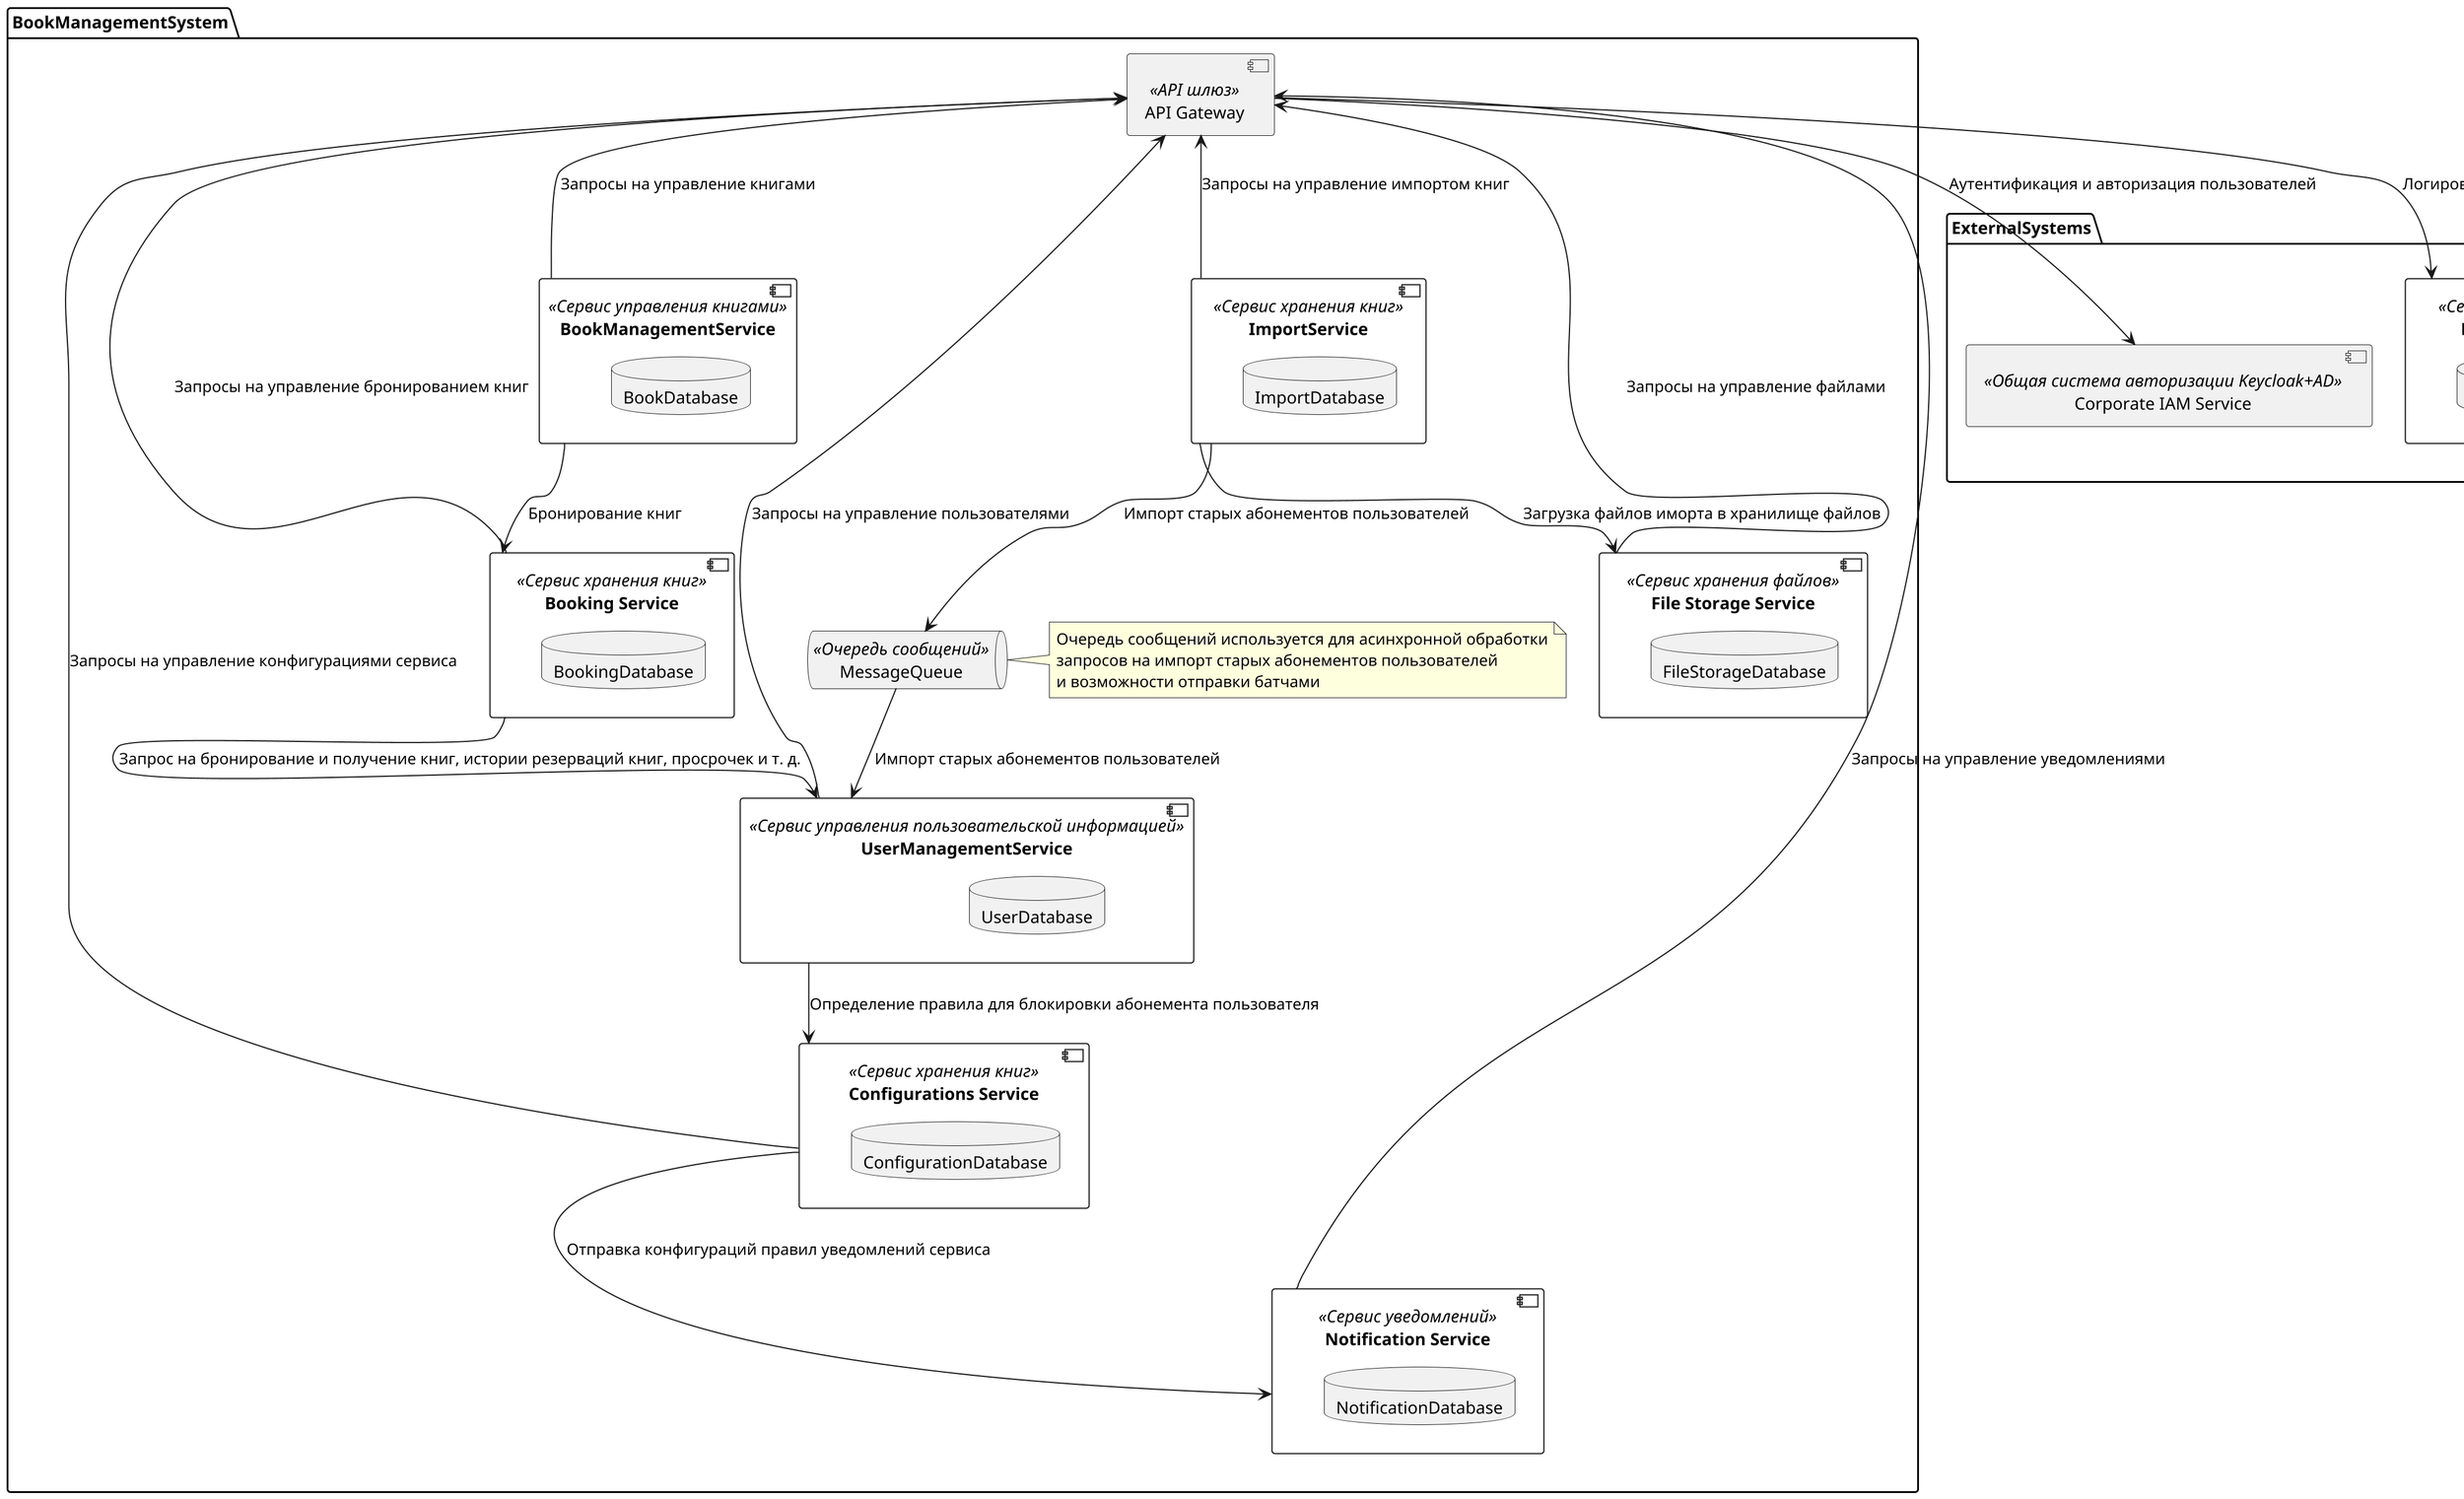 @startuml BookService System Design

scale 2

namespace BookManagementSystem {
    component "BookManagementService" as bms <<Сервис управления книгами>> {
        database BookDatabase {

        }
    }

    component "UserManagementService" as ums <<Сервис управления пользовательской информацией>> {
        database UserDatabase {

        }
    }

    component "ImportService" as import <<Сервис хранения книг>> {
        database ImportDatabase {

        }
    }

    component "Booking Service" as booking <<Сервис хранения книг>> {
        database BookingDatabase {

        }
    }

    component "Configurations Service" as configs <<Сервис хранения книг>> {
        database ConfigurationDatabase {

        }
    }
    component "Notification Service" as notifications <<Сервис уведомлений>> {
        database NotificationDatabase {

        }
    }

    component "API Gateway" as gateway <<API шлюз>> {
        
    }

    component "File Storage Service" as s3 <<Сервис хранения файлов>> {
        database FileStorageDatabase {

        }
    }
    queue "MessageQueue" as mq <<Очередь сообщений>> {
        
    }

' кол-во дней брони указывается на фронте
    booking -d-> ums: Запрос на бронирование и получение книг, истории резерваций книг, просрочек и т. д. 
    bms -d-> booking: Бронирование книг

    import -d-> s3: Загрузка файлов иморта в хранилище файлов
    ' под во
    ' bms -d-> configs: Конфигурации сервиса
    ' bms -d-> notifications: Уведомления о заказах

    ' ums -d-> import: Управление импортом книг
    ' ums -d-> booking: Управление бронированием книг
    ' ums -d-> configs: Управление конфигурациями сервиса
    ' ums -d-> notifications: Уведомления о заказах

    ' booking -d-> mq: Отправка сообщений о бронировании книг
    ' configs -d-> mq: Отправка сообщений о конфигурациях сервиса

    import -d-> mq: Импорт старых абонементов пользователей
    mq -d-> ums: Импорт старых абонементов пользователей
    note right of mq
        Очередь сообщений используется для асинхронной обработки
        запросов на импорт старых абонементов пользователей 
        и возможности отправки батчами
    end note

' шедулеру скажут заблочить все абонементы при просрочке книг по такой-то дате
    ums --> configs: Определение правила для блокировки абонемента пользователя
    configs -d-> notifications: Отправка конфигураций правил уведомлений сервиса

    ums -u-> gateway: Запросы на управление пользователями
    booking -u-> gateway: Запросы на управление бронированием книг
    bms -u-> gateway: Запросы на управление книгами
    import -u-> gateway: Запросы на управление импортом книг
    notifications -u-> gateway: Запросы на управление уведомлениями
    configs -u-> gateway: Запросы на управление конфигурациями сервиса
    s3 -u-> gateway: Запросы на управление файлами

}

namespace ExternalSystems {
    component "Corporate IAM Service" as iam <<Общая система авторизации Keycloak+AD>> {
        
    }
    component "Logging Service" as logging <<Сервис логирования>> {
        database LoggingDatabase {

        }
    }
    gateway -d-> iam: Аутентификация и авторизация пользователей
    gateway -d-> logging: Логирование запросов и ответов
}



@enduml
